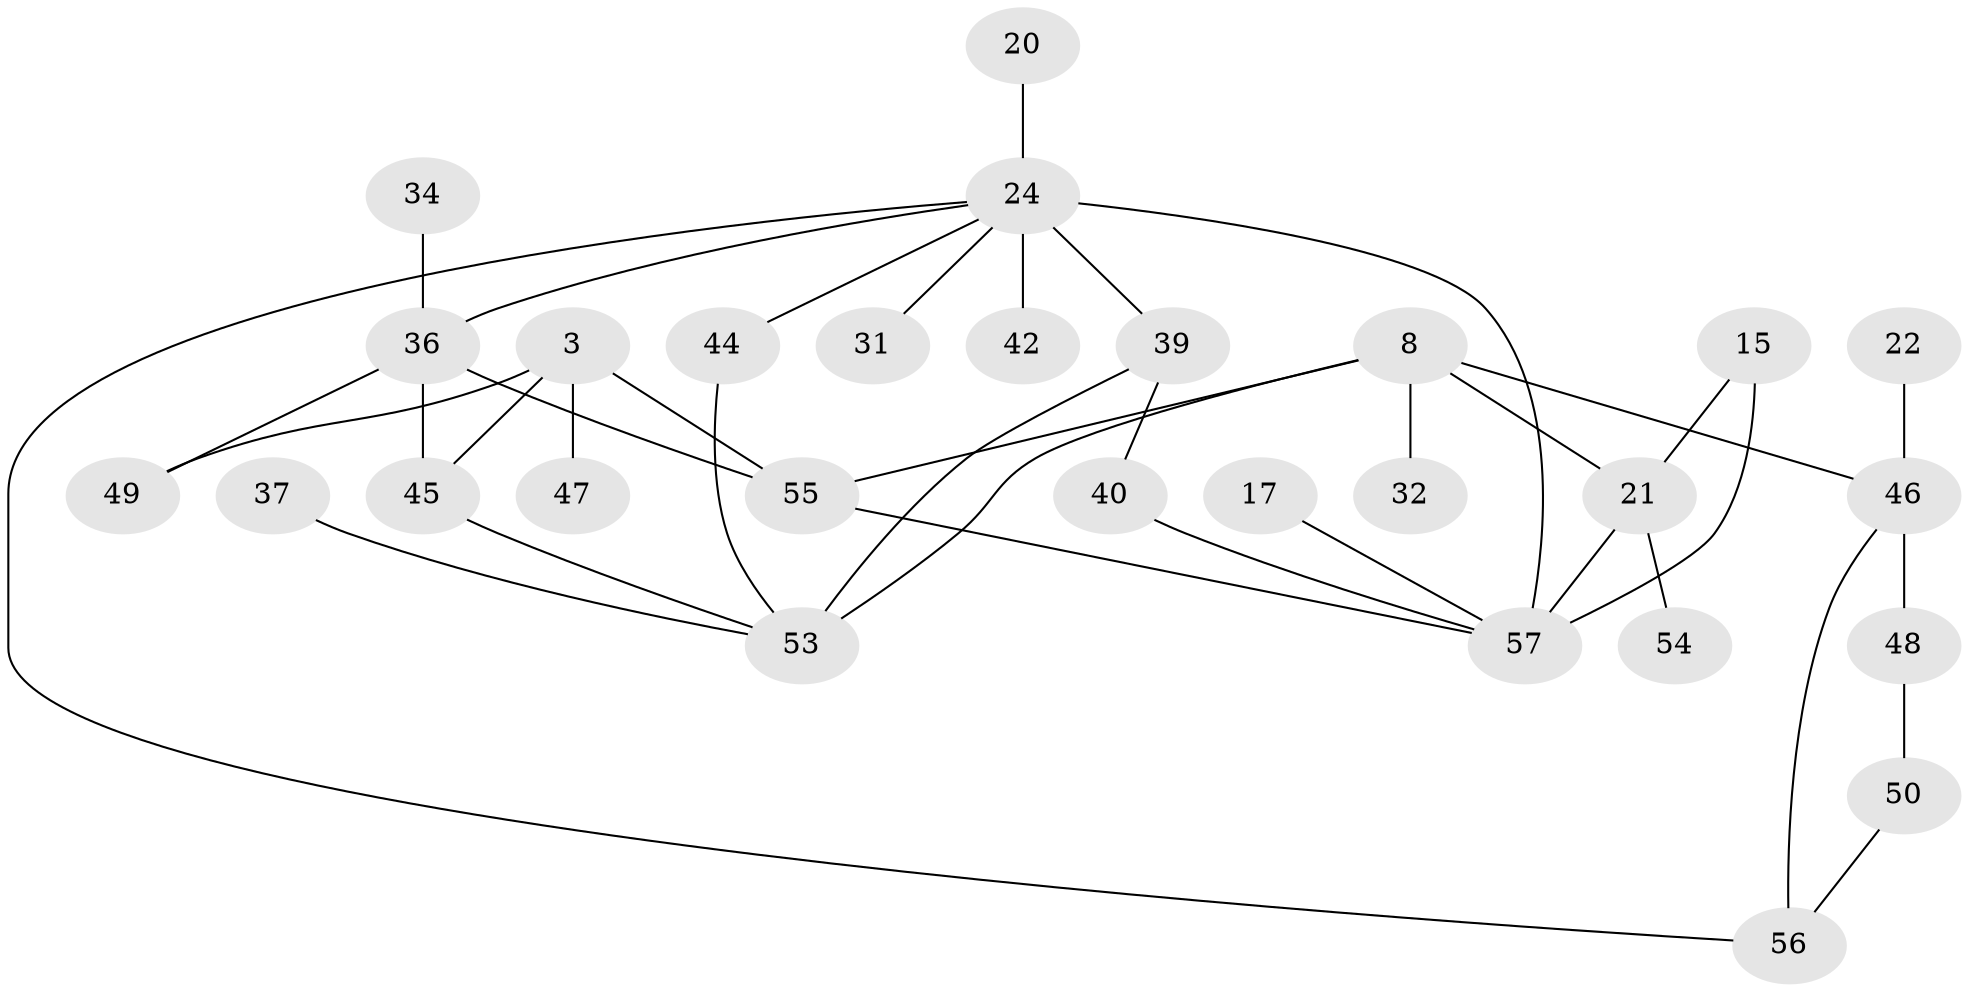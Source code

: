 // original degree distribution, {4: 0.15789473684210525, 5: 0.05263157894736842, 6: 0.05263157894736842, 3: 0.2982456140350877, 2: 0.19298245614035087, 1: 0.24561403508771928}
// Generated by graph-tools (version 1.1) at 2025/42/03/09/25 04:42:37]
// undirected, 28 vertices, 38 edges
graph export_dot {
graph [start="1"]
  node [color=gray90,style=filled];
  3;
  8 [super="+1"];
  15 [super="+12"];
  17;
  20;
  21 [super="+9"];
  22;
  24 [super="+14+16"];
  31;
  32;
  34;
  36 [super="+27"];
  37;
  39 [super="+25"];
  40;
  42 [super="+18"];
  44;
  45 [super="+26+38"];
  46 [super="+41+10"];
  47;
  48 [super="+29"];
  49 [super="+33"];
  50;
  53 [super="+19"];
  54;
  55 [super="+2"];
  56 [super="+43+52"];
  57 [super="+5+28+51"];
  3 -- 47;
  3 -- 55 [weight=2];
  3 -- 45;
  3 -- 49;
  8 -- 32;
  8 -- 21 [weight=2];
  8 -- 55;
  8 -- 46;
  8 -- 53 [weight=2];
  15 -- 57 [weight=3];
  15 -- 21;
  17 -- 57;
  20 -- 24;
  21 -- 54;
  21 -- 57;
  22 -- 46;
  24 -- 36 [weight=2];
  24 -- 44;
  24 -- 31;
  24 -- 57 [weight=3];
  24 -- 39 [weight=2];
  24 -- 42;
  24 -- 56;
  34 -- 36;
  36 -- 55;
  36 -- 45;
  36 -- 49;
  37 -- 53;
  39 -- 40;
  39 -- 53;
  40 -- 57;
  44 -- 53;
  45 -- 53;
  46 -- 48 [weight=2];
  46 -- 56;
  48 -- 50 [weight=2];
  50 -- 56;
  55 -- 57;
}
